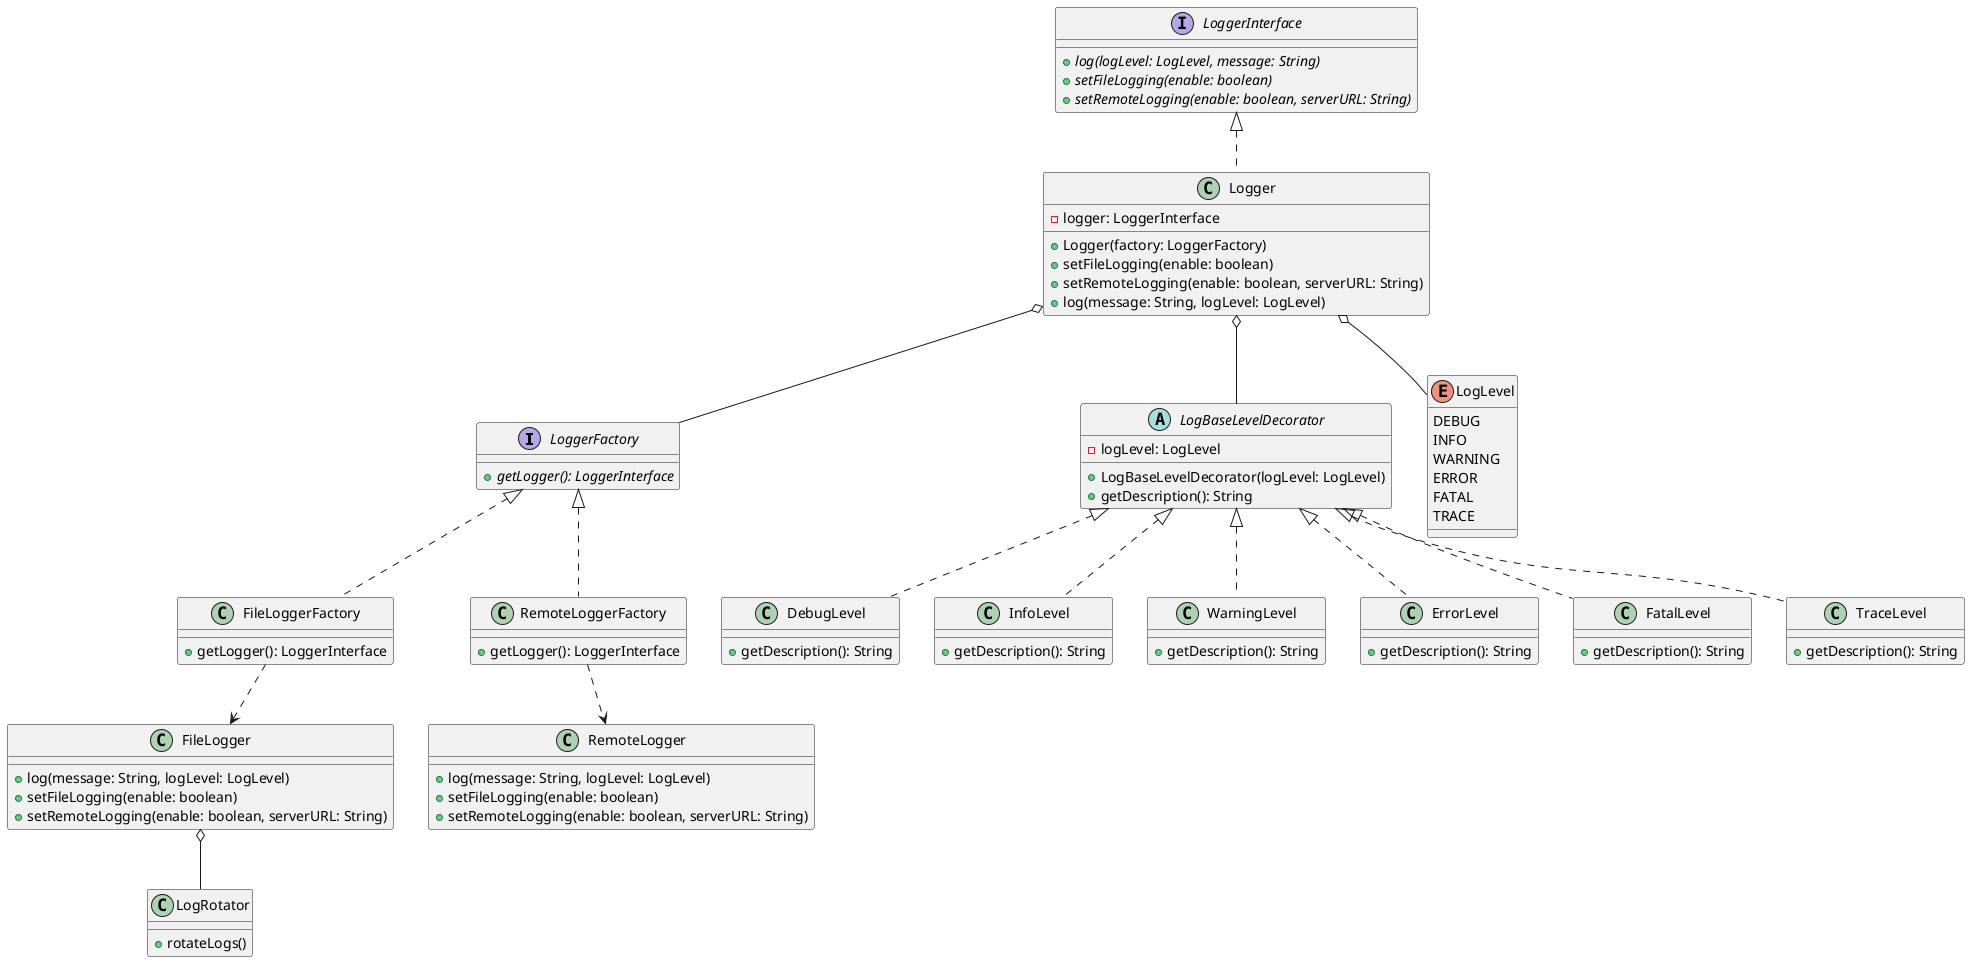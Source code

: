      @startuml

interface LoggerFactory {
    {abstract} +getLogger(): LoggerInterface
}

class FileLoggerFactory {
    +getLogger(): LoggerInterface
}

class RemoteLoggerFactory {
    +getLogger(): LoggerInterface
}

abstract class LogBaseLevelDecorator {
    -logLevel: LogLevel
    +LogBaseLevelDecorator(logLevel: LogLevel)
    +getDescription(): String
}

class DebugLevel {
    +getDescription(): String
}

class InfoLevel {
    +getDescription(): String
}

class WarningLevel {
    +getDescription(): String
}

class ErrorLevel {
    +getDescription(): String
}

class FatalLevel {
    +getDescription(): String
}

class TraceLevel {
    +getDescription(): String
}

interface LoggerInterface {
    {abstract} +log(logLevel: LogLevel, message: String)
    {abstract} +setFileLogging(enable: boolean)
    {abstract} +setRemoteLogging(enable: boolean, serverURL: String)
}

enum LogLevel {
    DEBUG
    INFO
    WARNING
    ERROR
    FATAL
    TRACE
}

class Logger {
    -logger: LoggerInterface
    +Logger(factory: LoggerFactory)
    +setFileLogging(enable: boolean)
    +setRemoteLogging(enable: boolean, serverURL: String)
    +log(message: String, logLevel: LogLevel)
}

class FileLogger {
    +log(message: String, logLevel: LogLevel)
    +setFileLogging(enable: boolean)
    +setRemoteLogging(enable: boolean, serverURL: String)
}

class RemoteLogger {
    +log(message: String, logLevel: LogLevel)
    +setFileLogging(enable: boolean)
    +setRemoteLogging(enable: boolean, serverURL: String)
}

class LogRotator {
    +rotateLogs()
}

LoggerInterface <|.. Logger
LoggerFactory <|.. FileLoggerFactory
LoggerFactory <|.. RemoteLoggerFactory
Logger o-- LoggerFactory
Logger o-- LogLevel
FileLoggerFactory ..> FileLogger
RemoteLoggerFactory ..> RemoteLogger
Logger o-- LogBaseLevelDecorator
LogBaseLevelDecorator <|.. DebugLevel
LogBaseLevelDecorator <|.. InfoLevel
LogBaseLevelDecorator <|.. WarningLevel
LogBaseLevelDecorator <|.. ErrorLevel
LogBaseLevelDecorator <|.. FatalLevel
LogBaseLevelDecorator <|.. TraceLevel

FileLogger o-- LogRotator

@enduml

